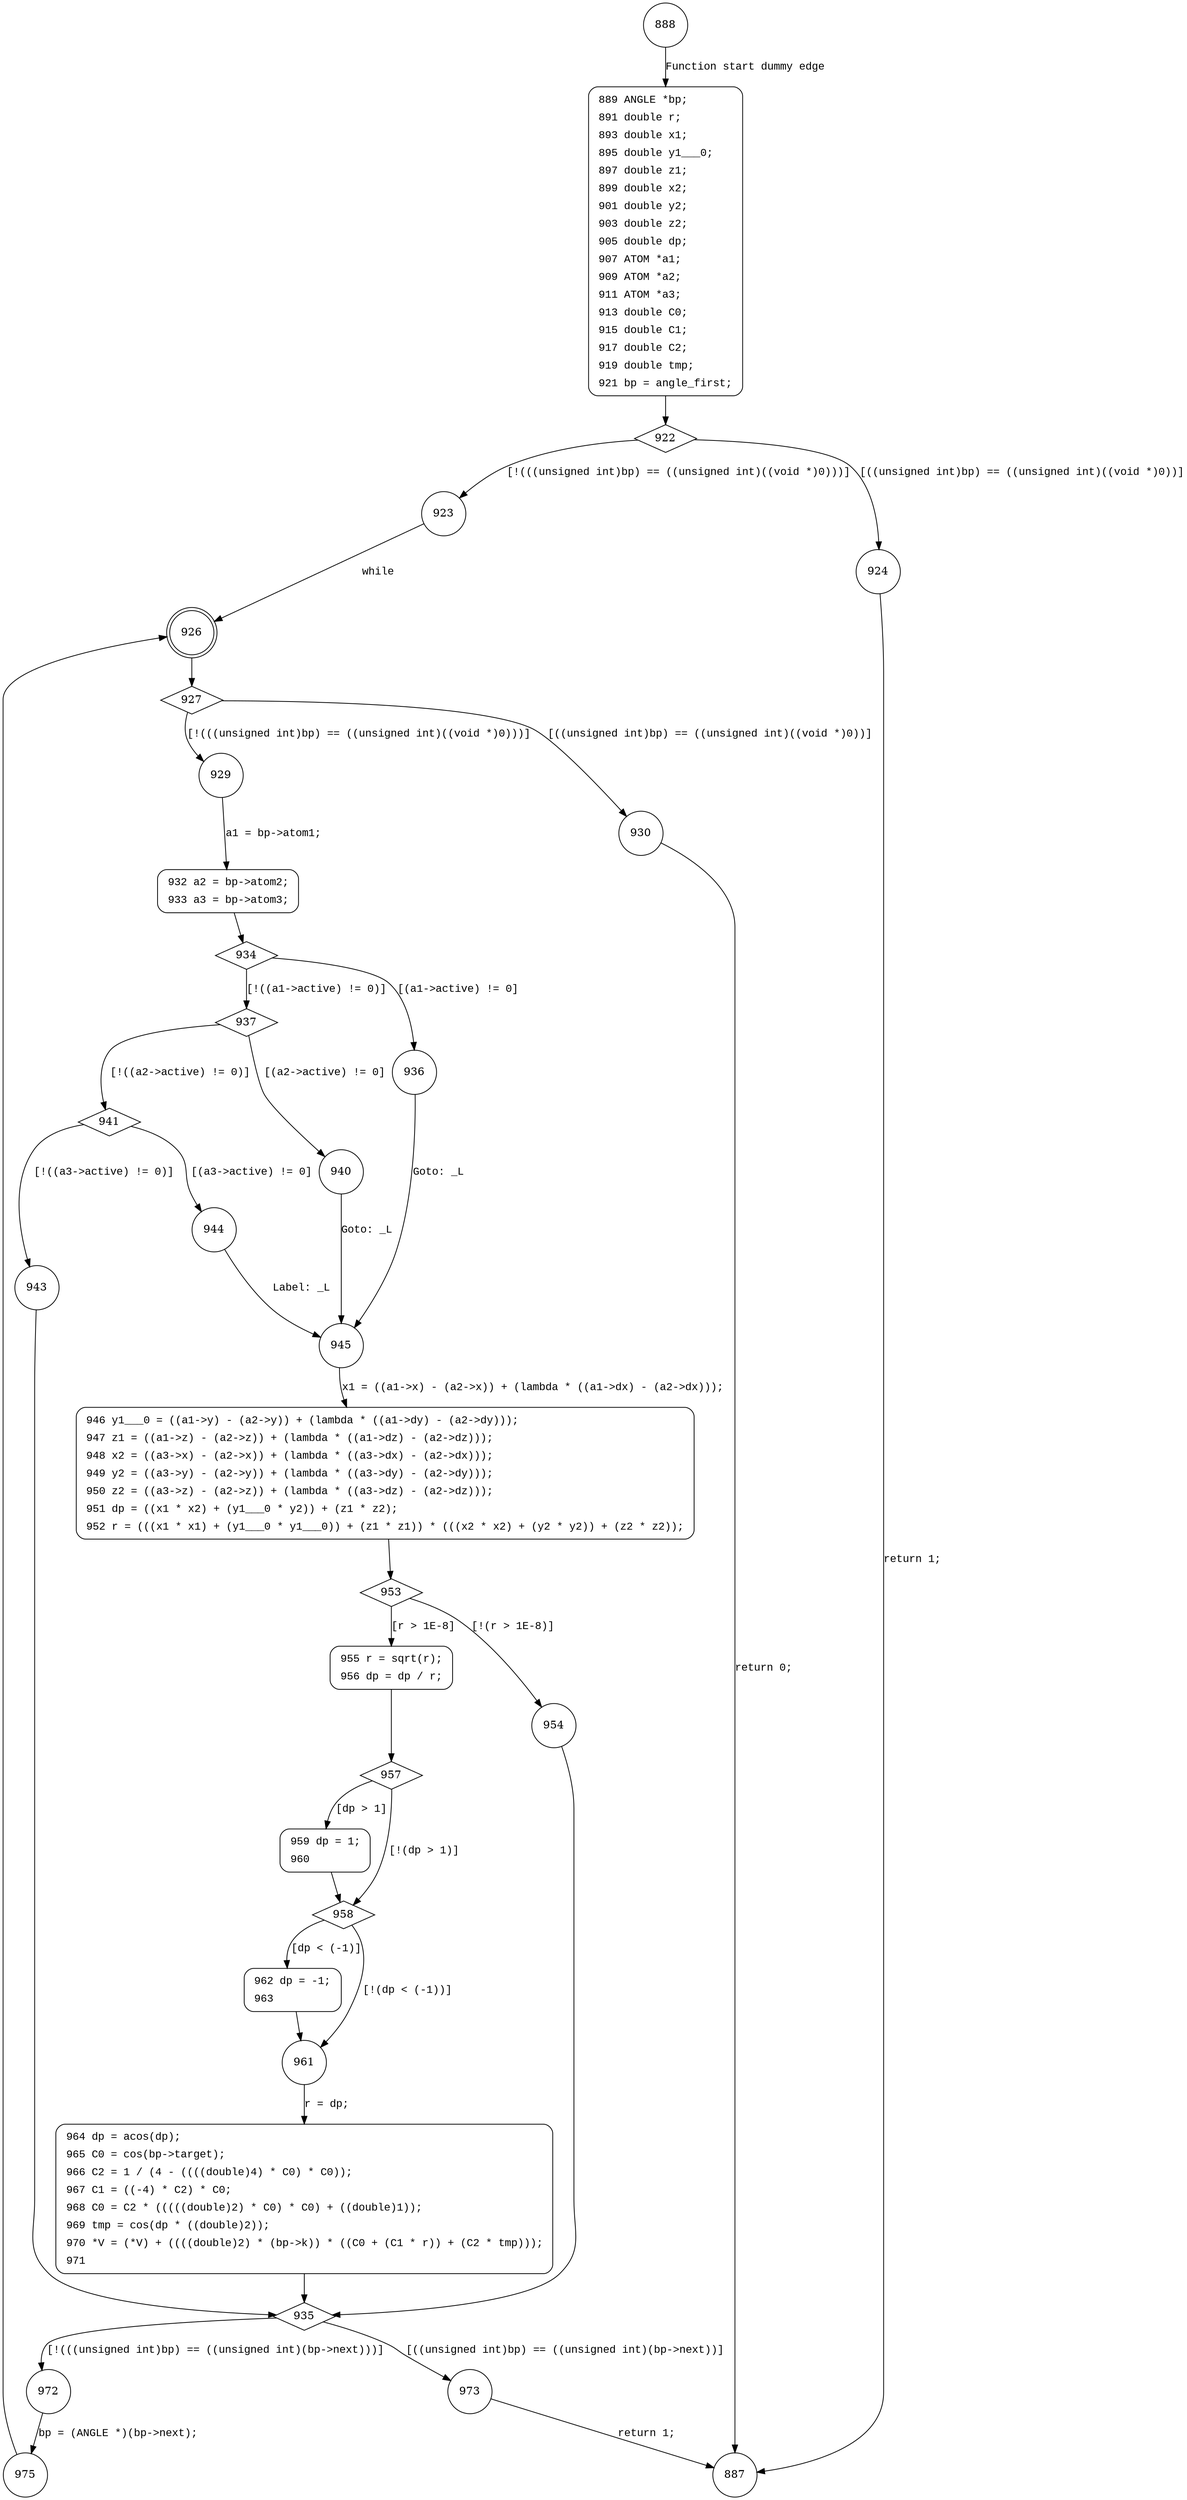 digraph v_c_angle {
888 [shape="circle"]
889 [shape="circle"]
922 [shape="diamond"]
923 [shape="circle"]
924 [shape="circle"]
926 [shape="doublecircle"]
927 [shape="diamond"]
929 [shape="circle"]
930 [shape="circle"]
932 [shape="circle"]
934 [shape="diamond"]
937 [shape="diamond"]
936 [shape="circle"]
945 [shape="circle"]
946 [shape="circle"]
953 [shape="diamond"]
954 [shape="circle"]
955 [shape="circle"]
957 [shape="diamond"]
958 [shape="diamond"]
959 [shape="circle"]
961 [shape="circle"]
962 [shape="circle"]
964 [shape="circle"]
935 [shape="diamond"]
972 [shape="circle"]
973 [shape="circle"]
975 [shape="circle"]
941 [shape="diamond"]
940 [shape="circle"]
943 [shape="circle"]
944 [shape="circle"]
887 [shape="circle"]
889 [style="filled,bold" penwidth="1" fillcolor="white" fontname="Courier New" shape="Mrecord" label=<<table border="0" cellborder="0" cellpadding="3" bgcolor="white"><tr><td align="right">889</td><td align="left">ANGLE *bp;</td></tr><tr><td align="right">891</td><td align="left">double r;</td></tr><tr><td align="right">893</td><td align="left">double x1;</td></tr><tr><td align="right">895</td><td align="left">double y1___0;</td></tr><tr><td align="right">897</td><td align="left">double z1;</td></tr><tr><td align="right">899</td><td align="left">double x2;</td></tr><tr><td align="right">901</td><td align="left">double y2;</td></tr><tr><td align="right">903</td><td align="left">double z2;</td></tr><tr><td align="right">905</td><td align="left">double dp;</td></tr><tr><td align="right">907</td><td align="left">ATOM *a1;</td></tr><tr><td align="right">909</td><td align="left">ATOM *a2;</td></tr><tr><td align="right">911</td><td align="left">ATOM *a3;</td></tr><tr><td align="right">913</td><td align="left">double C0;</td></tr><tr><td align="right">915</td><td align="left">double C1;</td></tr><tr><td align="right">917</td><td align="left">double C2;</td></tr><tr><td align="right">919</td><td align="left">double tmp;</td></tr><tr><td align="right">921</td><td align="left">bp = angle_first;</td></tr></table>>]
889 -> 922[label=""]
932 [style="filled,bold" penwidth="1" fillcolor="white" fontname="Courier New" shape="Mrecord" label=<<table border="0" cellborder="0" cellpadding="3" bgcolor="white"><tr><td align="right">932</td><td align="left">a2 = bp-&gt;atom2;</td></tr><tr><td align="right">933</td><td align="left">a3 = bp-&gt;atom3;</td></tr></table>>]
932 -> 934[label=""]
946 [style="filled,bold" penwidth="1" fillcolor="white" fontname="Courier New" shape="Mrecord" label=<<table border="0" cellborder="0" cellpadding="3" bgcolor="white"><tr><td align="right">946</td><td align="left">y1___0 = ((a1-&gt;y) - (a2-&gt;y)) + (lambda * ((a1-&gt;dy) - (a2-&gt;dy)));</td></tr><tr><td align="right">947</td><td align="left">z1 = ((a1-&gt;z) - (a2-&gt;z)) + (lambda * ((a1-&gt;dz) - (a2-&gt;dz)));</td></tr><tr><td align="right">948</td><td align="left">x2 = ((a3-&gt;x) - (a2-&gt;x)) + (lambda * ((a3-&gt;dx) - (a2-&gt;dx)));</td></tr><tr><td align="right">949</td><td align="left">y2 = ((a3-&gt;y) - (a2-&gt;y)) + (lambda * ((a3-&gt;dy) - (a2-&gt;dy)));</td></tr><tr><td align="right">950</td><td align="left">z2 = ((a3-&gt;z) - (a2-&gt;z)) + (lambda * ((a3-&gt;dz) - (a2-&gt;dz)));</td></tr><tr><td align="right">951</td><td align="left">dp = ((x1 * x2) + (y1___0 * y2)) + (z1 * z2);</td></tr><tr><td align="right">952</td><td align="left">r = (((x1 * x1) + (y1___0 * y1___0)) + (z1 * z1)) * (((x2 * x2) + (y2 * y2)) + (z2 * z2));</td></tr></table>>]
946 -> 953[label=""]
955 [style="filled,bold" penwidth="1" fillcolor="white" fontname="Courier New" shape="Mrecord" label=<<table border="0" cellborder="0" cellpadding="3" bgcolor="white"><tr><td align="right">955</td><td align="left">r = sqrt(r);</td></tr><tr><td align="right">956</td><td align="left">dp = dp / r;</td></tr></table>>]
955 -> 957[label=""]
959 [style="filled,bold" penwidth="1" fillcolor="white" fontname="Courier New" shape="Mrecord" label=<<table border="0" cellborder="0" cellpadding="3" bgcolor="white"><tr><td align="right">959</td><td align="left">dp = 1;</td></tr><tr><td align="right">960</td><td align="left"></td></tr></table>>]
959 -> 958[label=""]
962 [style="filled,bold" penwidth="1" fillcolor="white" fontname="Courier New" shape="Mrecord" label=<<table border="0" cellborder="0" cellpadding="3" bgcolor="white"><tr><td align="right">962</td><td align="left">dp = -1;</td></tr><tr><td align="right">963</td><td align="left"></td></tr></table>>]
962 -> 961[label=""]
964 [style="filled,bold" penwidth="1" fillcolor="white" fontname="Courier New" shape="Mrecord" label=<<table border="0" cellborder="0" cellpadding="3" bgcolor="white"><tr><td align="right">964</td><td align="left">dp = acos(dp);</td></tr><tr><td align="right">965</td><td align="left">C0 = cos(bp-&gt;target);</td></tr><tr><td align="right">966</td><td align="left">C2 = 1 / (4 - ((((double)4) * C0) * C0));</td></tr><tr><td align="right">967</td><td align="left">C1 = ((-4) * C2) * C0;</td></tr><tr><td align="right">968</td><td align="left">C0 = C2 * (((((double)2) * C0) * C0) + ((double)1));</td></tr><tr><td align="right">969</td><td align="left">tmp = cos(dp * ((double)2));</td></tr><tr><td align="right">970</td><td align="left">*V = (*V) + ((((double)2) * (bp-&gt;k)) * ((C0 + (C1 * r)) + (C2 * tmp)));</td></tr><tr><td align="right">971</td><td align="left"></td></tr></table>>]
964 -> 935[label=""]
888 -> 889 [label="Function start dummy edge" fontname="Courier New"]
922 -> 923 [label="[!(((unsigned int)bp) == ((unsigned int)((void *)0)))]" fontname="Courier New"]
922 -> 924 [label="[((unsigned int)bp) == ((unsigned int)((void *)0))]" fontname="Courier New"]
923 -> 926 [label="while" fontname="Courier New"]
926 -> 927 [label="" fontname="Courier New"]
927 -> 929 [label="[!(((unsigned int)bp) == ((unsigned int)((void *)0)))]" fontname="Courier New"]
927 -> 930 [label="[((unsigned int)bp) == ((unsigned int)((void *)0))]" fontname="Courier New"]
929 -> 932 [label="a1 = bp->atom1;" fontname="Courier New"]
934 -> 937 [label="[!((a1->active) != 0)]" fontname="Courier New"]
934 -> 936 [label="[(a1->active) != 0]" fontname="Courier New"]
945 -> 946 [label="x1 = ((a1->x) - (a2->x)) + (lambda * ((a1->dx) - (a2->dx)));" fontname="Courier New"]
953 -> 954 [label="[!(r > 1E-8)]" fontname="Courier New"]
953 -> 955 [label="[r > 1E-8]" fontname="Courier New"]
957 -> 958 [label="[!(dp > 1)]" fontname="Courier New"]
957 -> 959 [label="[dp > 1]" fontname="Courier New"]
958 -> 961 [label="[!(dp < (-1))]" fontname="Courier New"]
958 -> 962 [label="[dp < (-1)]" fontname="Courier New"]
961 -> 964 [label="r = dp;" fontname="Courier New"]
935 -> 972 [label="[!(((unsigned int)bp) == ((unsigned int)(bp->next)))]" fontname="Courier New"]
935 -> 973 [label="[((unsigned int)bp) == ((unsigned int)(bp->next))]" fontname="Courier New"]
972 -> 975 [label="bp = (ANGLE *)(bp->next);" fontname="Courier New"]
954 -> 935 [label="" fontname="Courier New"]
937 -> 941 [label="[!((a2->active) != 0)]" fontname="Courier New"]
937 -> 940 [label="[(a2->active) != 0]" fontname="Courier New"]
941 -> 943 [label="[!((a3->active) != 0)]" fontname="Courier New"]
941 -> 944 [label="[(a3->active) != 0]" fontname="Courier New"]
943 -> 935 [label="" fontname="Courier New"]
924 -> 887 [label="return 1;" fontname="Courier New"]
930 -> 887 [label="return 0;" fontname="Courier New"]
936 -> 945 [label="Goto: _L" fontname="Courier New"]
973 -> 887 [label="return 1;" fontname="Courier New"]
975 -> 926 [label="" fontname="Courier New"]
940 -> 945 [label="Goto: _L" fontname="Courier New"]
944 -> 945 [label="Label: _L" fontname="Courier New"]
}